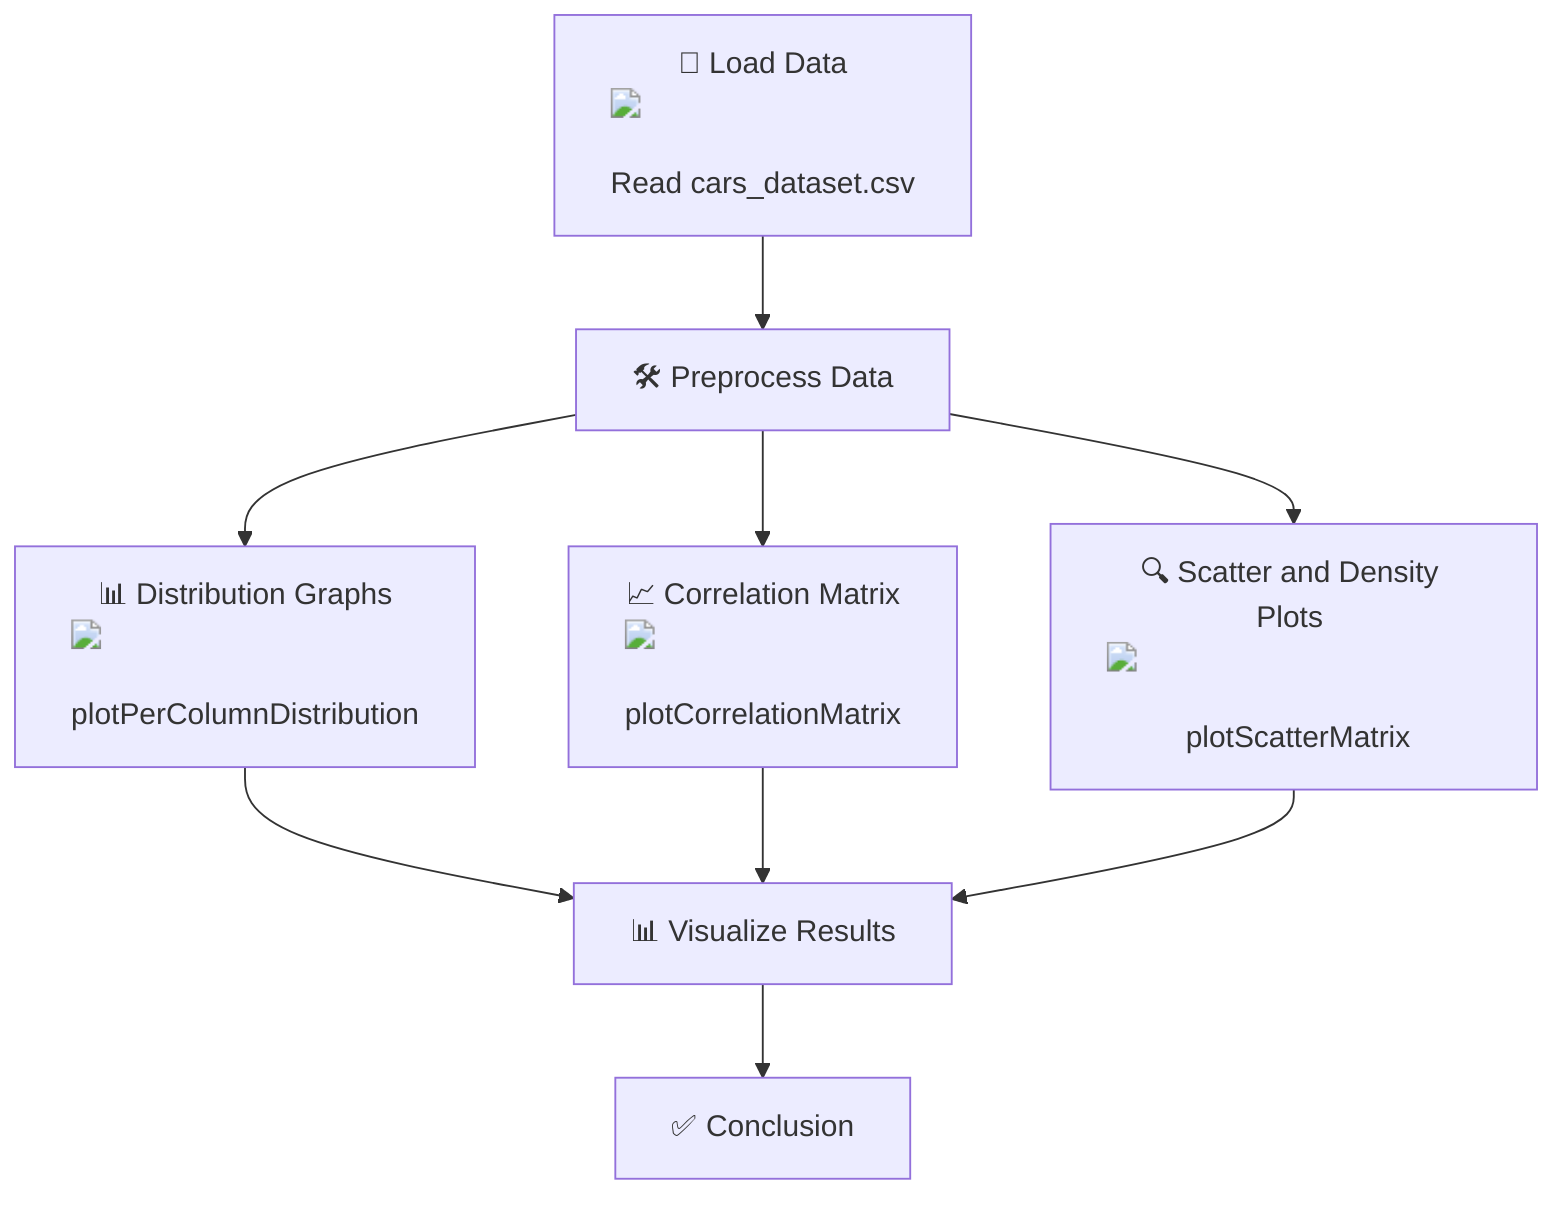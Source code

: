 flowchart TD
    A["📁 Load Data <img src='file.svg' /> <br/> Read cars_dataset.csv"] --> B["🛠️ Preprocess Data"]
    B --> C["📊 Distribution Graphs <img src='dummy_plots/hist_template.svg' /> <br/> plotPerColumnDistribution"]
    B --> D["📈 Correlation Matrix <img src='dummy_plots/scatter_plot_template.svg' /> <br/> plotCorrelationMatrix"]
    B --> E["🔍 Scatter and Density Plots <img src='dummy_plots/scatter_plot_template.svg' /> <br/> plotScatterMatrix"]
    C --> F["📊 Visualize Results"]
    D --> F
    E --> F
    F --> G["✅ Conclusion"]